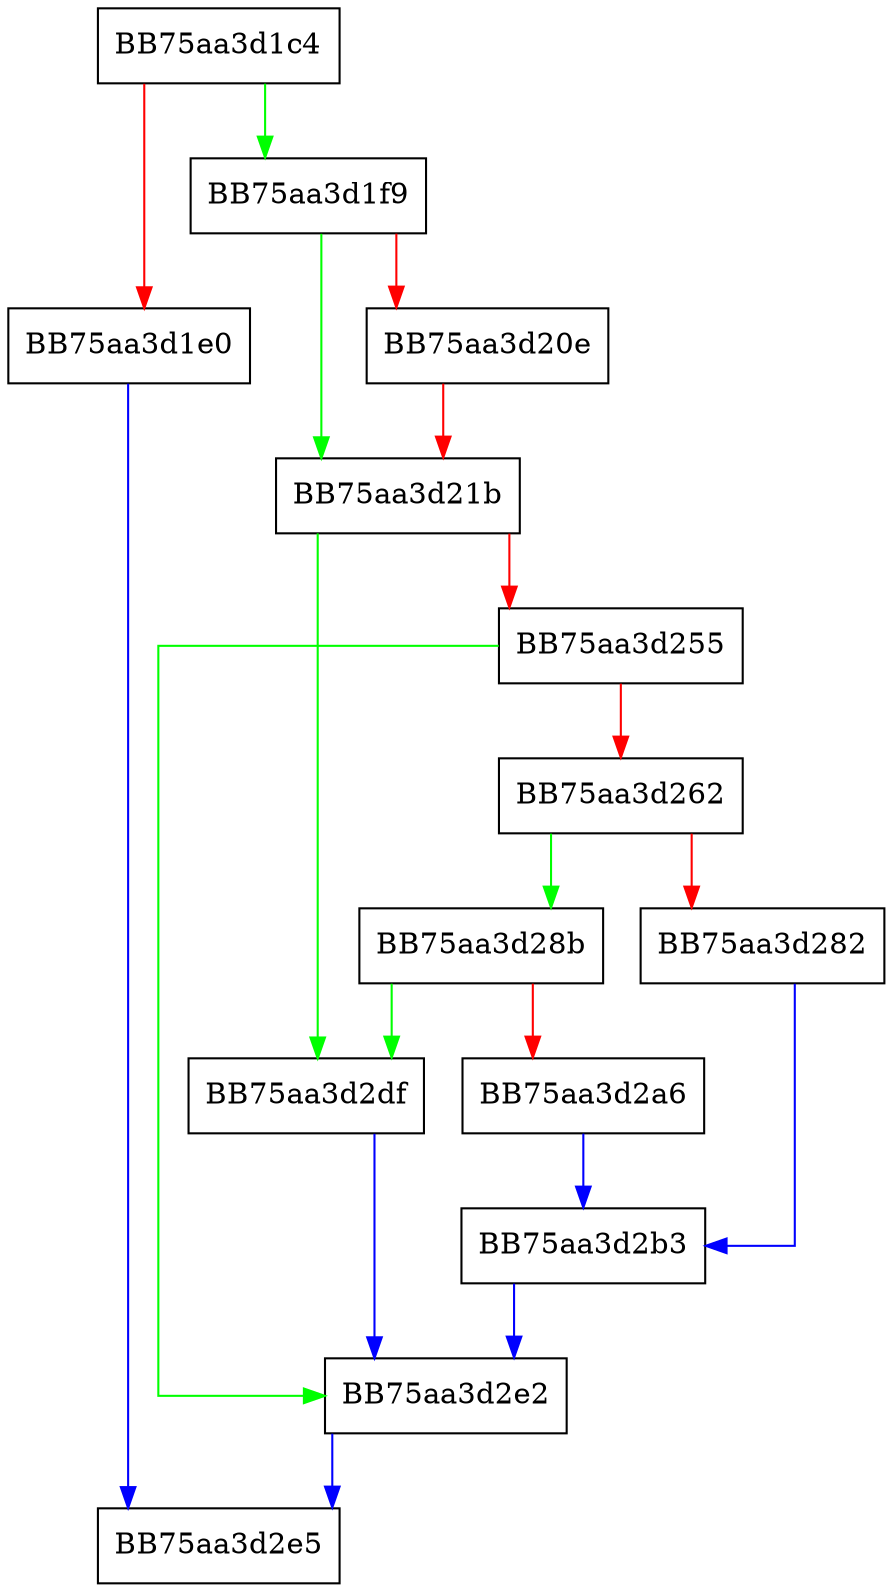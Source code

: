 digraph parse {
  node [shape="box"];
  graph [splines=ortho];
  BB75aa3d1c4 -> BB75aa3d1f9 [color="green"];
  BB75aa3d1c4 -> BB75aa3d1e0 [color="red"];
  BB75aa3d1e0 -> BB75aa3d2e5 [color="blue"];
  BB75aa3d1f9 -> BB75aa3d21b [color="green"];
  BB75aa3d1f9 -> BB75aa3d20e [color="red"];
  BB75aa3d20e -> BB75aa3d21b [color="red"];
  BB75aa3d21b -> BB75aa3d2df [color="green"];
  BB75aa3d21b -> BB75aa3d255 [color="red"];
  BB75aa3d255 -> BB75aa3d2e2 [color="green"];
  BB75aa3d255 -> BB75aa3d262 [color="red"];
  BB75aa3d262 -> BB75aa3d28b [color="green"];
  BB75aa3d262 -> BB75aa3d282 [color="red"];
  BB75aa3d282 -> BB75aa3d2b3 [color="blue"];
  BB75aa3d28b -> BB75aa3d2df [color="green"];
  BB75aa3d28b -> BB75aa3d2a6 [color="red"];
  BB75aa3d2a6 -> BB75aa3d2b3 [color="blue"];
  BB75aa3d2b3 -> BB75aa3d2e2 [color="blue"];
  BB75aa3d2df -> BB75aa3d2e2 [color="blue"];
  BB75aa3d2e2 -> BB75aa3d2e5 [color="blue"];
}